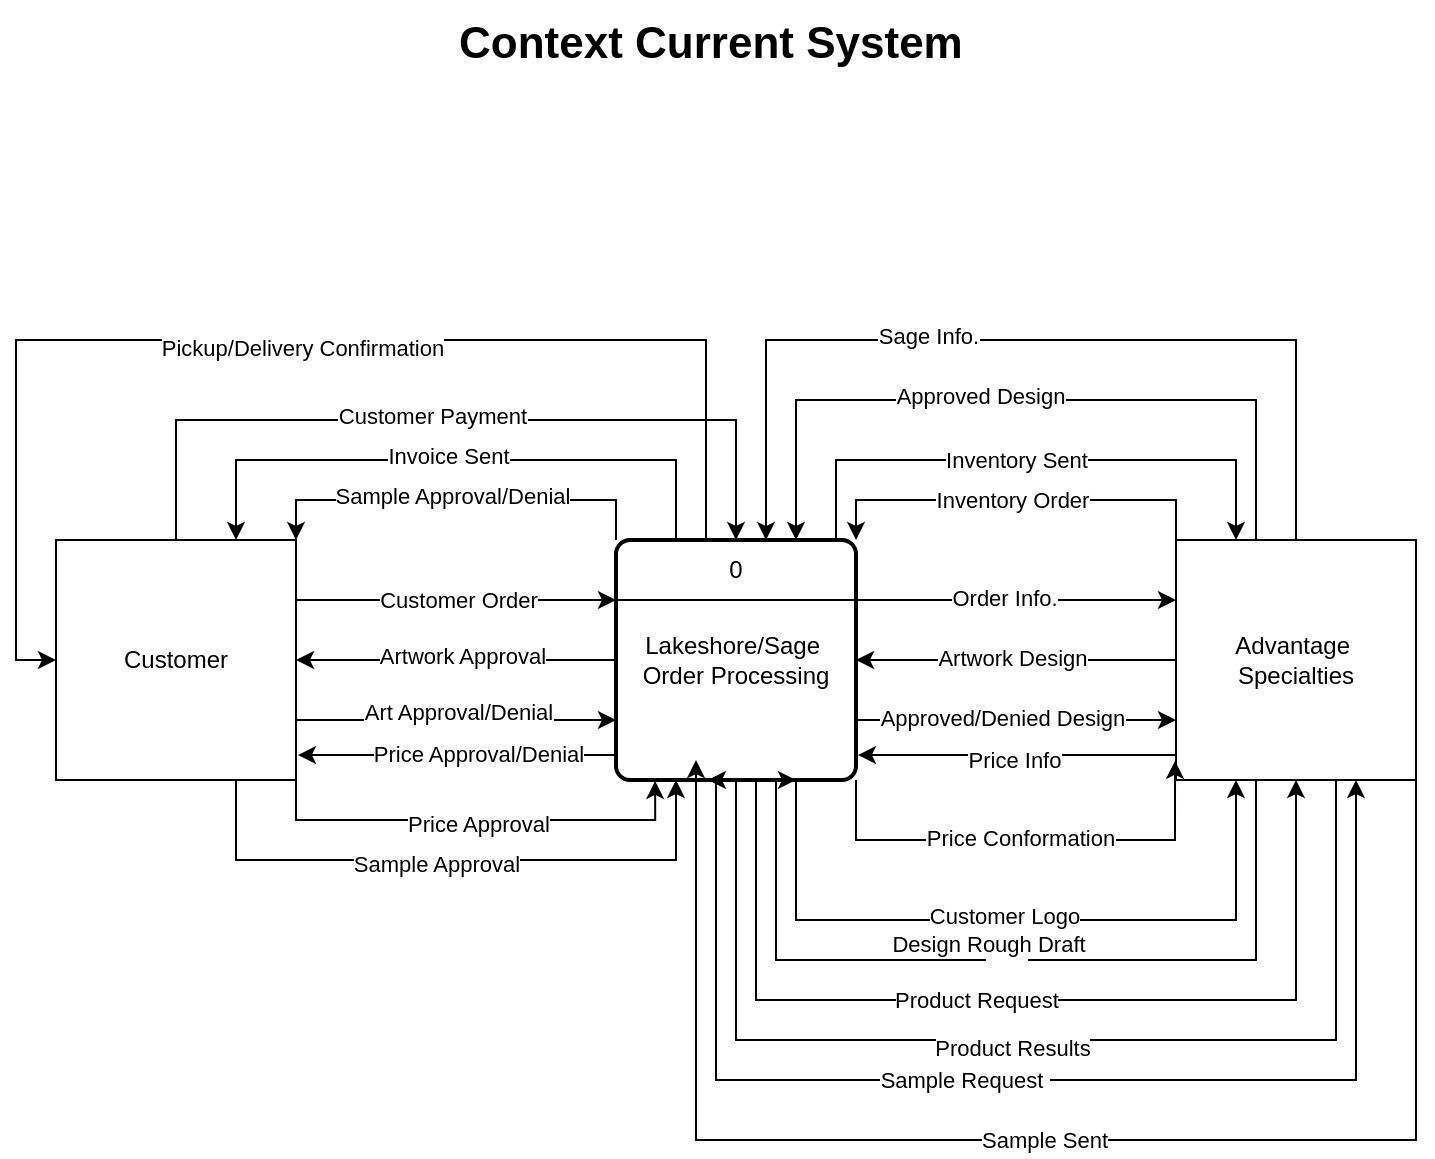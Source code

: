 <mxfile version="24.0.7" type="github">
  <diagram name="Page-1" id="ntdhMumOz50RIHo8f7c1">
    <mxGraphModel dx="2228" dy="1220" grid="1" gridSize="10" guides="1" tooltips="1" connect="1" arrows="1" fold="1" page="1" pageScale="1" pageWidth="1400" pageHeight="850" math="0" shadow="0">
      <root>
        <mxCell id="0" />
        <mxCell id="1" parent="0" />
        <mxCell id="DIaVqEg2Kyk234NQ28uX-6" style="edgeStyle=orthogonalEdgeStyle;rounded=0;orthogonalLoop=1;jettySize=auto;html=1;exitX=1;exitY=0.25;exitDx=0;exitDy=0;entryX=0;entryY=0.25;entryDx=0;entryDy=0;" parent="1" source="DIaVqEg2Kyk234NQ28uX-1" target="DIaVqEg2Kyk234NQ28uX-2" edge="1">
          <mxGeometry relative="1" as="geometry" />
        </mxCell>
        <mxCell id="DIaVqEg2Kyk234NQ28uX-7" value="Customer Order" style="edgeLabel;html=1;align=center;verticalAlign=middle;resizable=0;points=[];" parent="DIaVqEg2Kyk234NQ28uX-6" vertex="1" connectable="0">
          <mxGeometry x="0.013" relative="1" as="geometry">
            <mxPoint as="offset" />
          </mxGeometry>
        </mxCell>
        <mxCell id="DIaVqEg2Kyk234NQ28uX-10" style="edgeStyle=orthogonalEdgeStyle;rounded=0;orthogonalLoop=1;jettySize=auto;html=1;exitX=1;exitY=0.75;exitDx=0;exitDy=0;entryX=0;entryY=0.75;entryDx=0;entryDy=0;" parent="1" source="DIaVqEg2Kyk234NQ28uX-1" target="DIaVqEg2Kyk234NQ28uX-2" edge="1">
          <mxGeometry relative="1" as="geometry" />
        </mxCell>
        <mxCell id="DIaVqEg2Kyk234NQ28uX-12" value="Art Approval/Denial" style="edgeLabel;html=1;align=center;verticalAlign=middle;resizable=0;points=[];" parent="DIaVqEg2Kyk234NQ28uX-10" vertex="1" connectable="0">
          <mxGeometry x="0.013" y="4" relative="1" as="geometry">
            <mxPoint as="offset" />
          </mxGeometry>
        </mxCell>
        <mxCell id="DIaVqEg2Kyk234NQ28uX-67" style="edgeStyle=orthogonalEdgeStyle;rounded=0;orthogonalLoop=1;jettySize=auto;html=1;exitX=0.75;exitY=1;exitDx=0;exitDy=0;entryX=0.25;entryY=1;entryDx=0;entryDy=0;" parent="1" source="DIaVqEg2Kyk234NQ28uX-1" target="DIaVqEg2Kyk234NQ28uX-2" edge="1">
          <mxGeometry relative="1" as="geometry">
            <Array as="points">
              <mxPoint x="460" y="510" />
              <mxPoint x="680" y="510" />
            </Array>
          </mxGeometry>
        </mxCell>
        <mxCell id="DIaVqEg2Kyk234NQ28uX-68" value="Sample Approval" style="edgeLabel;html=1;align=center;verticalAlign=middle;resizable=0;points=[];" parent="DIaVqEg2Kyk234NQ28uX-67" vertex="1" connectable="0">
          <mxGeometry x="-0.067" y="-2" relative="1" as="geometry">
            <mxPoint as="offset" />
          </mxGeometry>
        </mxCell>
        <mxCell id="DIaVqEg2Kyk234NQ28uX-73" style="edgeStyle=orthogonalEdgeStyle;rounded=0;orthogonalLoop=1;jettySize=auto;html=1;exitX=0.5;exitY=0;exitDx=0;exitDy=0;entryX=0.5;entryY=0;entryDx=0;entryDy=0;" parent="1" source="DIaVqEg2Kyk234NQ28uX-1" target="DIaVqEg2Kyk234NQ28uX-39" edge="1">
          <mxGeometry relative="1" as="geometry">
            <Array as="points">
              <mxPoint x="430" y="290" />
              <mxPoint x="710" y="290" />
            </Array>
          </mxGeometry>
        </mxCell>
        <mxCell id="DIaVqEg2Kyk234NQ28uX-74" value="Customer Payment" style="edgeLabel;html=1;align=center;verticalAlign=middle;resizable=0;points=[];" parent="DIaVqEg2Kyk234NQ28uX-73" vertex="1" connectable="0">
          <mxGeometry x="-0.06" y="2" relative="1" as="geometry">
            <mxPoint as="offset" />
          </mxGeometry>
        </mxCell>
        <mxCell id="DIaVqEg2Kyk234NQ28uX-1" value="Customer" style="whiteSpace=wrap;html=1;aspect=fixed;" parent="1" vertex="1">
          <mxGeometry x="370" y="350" width="120" height="120" as="geometry" />
        </mxCell>
        <mxCell id="DIaVqEg2Kyk234NQ28uX-8" style="edgeStyle=orthogonalEdgeStyle;rounded=0;orthogonalLoop=1;jettySize=auto;html=1;exitX=0;exitY=0.5;exitDx=0;exitDy=0;entryX=1;entryY=0.5;entryDx=0;entryDy=0;" parent="1" source="DIaVqEg2Kyk234NQ28uX-2" target="DIaVqEg2Kyk234NQ28uX-1" edge="1">
          <mxGeometry relative="1" as="geometry" />
        </mxCell>
        <mxCell id="DIaVqEg2Kyk234NQ28uX-9" value="Artwork Approval" style="edgeLabel;html=1;align=center;verticalAlign=middle;resizable=0;points=[];" parent="DIaVqEg2Kyk234NQ28uX-8" vertex="1" connectable="0">
          <mxGeometry x="-0.03" y="-2" relative="1" as="geometry">
            <mxPoint as="offset" />
          </mxGeometry>
        </mxCell>
        <mxCell id="DIaVqEg2Kyk234NQ28uX-19" style="edgeStyle=orthogonalEdgeStyle;rounded=0;orthogonalLoop=1;jettySize=auto;html=1;exitX=1;exitY=0.25;exitDx=0;exitDy=0;entryX=0;entryY=0.25;entryDx=0;entryDy=0;" parent="1" source="DIaVqEg2Kyk234NQ28uX-2" target="DIaVqEg2Kyk234NQ28uX-3" edge="1">
          <mxGeometry relative="1" as="geometry" />
        </mxCell>
        <mxCell id="DIaVqEg2Kyk234NQ28uX-20" value="Order Info." style="edgeLabel;html=1;align=center;verticalAlign=middle;resizable=0;points=[];" parent="DIaVqEg2Kyk234NQ28uX-19" vertex="1" connectable="0">
          <mxGeometry x="-0.077" y="1" relative="1" as="geometry">
            <mxPoint as="offset" />
          </mxGeometry>
        </mxCell>
        <mxCell id="DIaVqEg2Kyk234NQ28uX-30" style="edgeStyle=orthogonalEdgeStyle;rounded=0;orthogonalLoop=1;jettySize=auto;html=1;exitX=1;exitY=0.75;exitDx=0;exitDy=0;entryX=0;entryY=0.75;entryDx=0;entryDy=0;" parent="1" source="DIaVqEg2Kyk234NQ28uX-2" target="DIaVqEg2Kyk234NQ28uX-3" edge="1">
          <mxGeometry relative="1" as="geometry" />
        </mxCell>
        <mxCell id="DIaVqEg2Kyk234NQ28uX-31" value="Approved/Denied Design" style="edgeLabel;html=1;align=center;verticalAlign=middle;resizable=0;points=[];" parent="DIaVqEg2Kyk234NQ28uX-30" vertex="1" connectable="0">
          <mxGeometry x="-0.095" y="1" relative="1" as="geometry">
            <mxPoint as="offset" />
          </mxGeometry>
        </mxCell>
        <mxCell id="DIaVqEg2Kyk234NQ28uX-41" style="edgeStyle=orthogonalEdgeStyle;rounded=0;orthogonalLoop=1;jettySize=auto;html=1;exitX=0.75;exitY=1;exitDx=0;exitDy=0;entryX=0.25;entryY=1;entryDx=0;entryDy=0;" parent="1" source="DIaVqEg2Kyk234NQ28uX-2" target="DIaVqEg2Kyk234NQ28uX-3" edge="1">
          <mxGeometry relative="1" as="geometry">
            <Array as="points">
              <mxPoint x="740" y="540" />
              <mxPoint x="960" y="540" />
            </Array>
          </mxGeometry>
        </mxCell>
        <mxCell id="DIaVqEg2Kyk234NQ28uX-42" value="Customer Logo" style="edgeLabel;html=1;align=center;verticalAlign=middle;resizable=0;points=[];" parent="DIaVqEg2Kyk234NQ28uX-41" vertex="1" connectable="0">
          <mxGeometry x="-0.033" y="2" relative="1" as="geometry">
            <mxPoint as="offset" />
          </mxGeometry>
        </mxCell>
        <mxCell id="DIaVqEg2Kyk234NQ28uX-46" style="edgeStyle=orthogonalEdgeStyle;rounded=0;orthogonalLoop=1;jettySize=auto;html=1;exitX=0.5;exitY=1;exitDx=0;exitDy=0;entryX=0.5;entryY=1;entryDx=0;entryDy=0;" parent="1" source="DIaVqEg2Kyk234NQ28uX-2" target="DIaVqEg2Kyk234NQ28uX-3" edge="1">
          <mxGeometry relative="1" as="geometry">
            <Array as="points">
              <mxPoint x="720" y="470" />
              <mxPoint x="720" y="580" />
              <mxPoint x="990" y="580" />
            </Array>
          </mxGeometry>
        </mxCell>
        <mxCell id="DIaVqEg2Kyk234NQ28uX-47" value="Product Request" style="edgeLabel;html=1;align=center;verticalAlign=middle;resizable=0;points=[];" parent="DIaVqEg2Kyk234NQ28uX-46" vertex="1" connectable="0">
          <mxGeometry x="-0.08" relative="1" as="geometry">
            <mxPoint as="offset" />
          </mxGeometry>
        </mxCell>
        <mxCell id="DIaVqEg2Kyk234NQ28uX-51" style="edgeStyle=orthogonalEdgeStyle;rounded=0;orthogonalLoop=1;jettySize=auto;html=1;exitX=0.25;exitY=1;exitDx=0;exitDy=0;entryX=0.75;entryY=1;entryDx=0;entryDy=0;" parent="1" source="DIaVqEg2Kyk234NQ28uX-2" target="DIaVqEg2Kyk234NQ28uX-3" edge="1">
          <mxGeometry relative="1" as="geometry">
            <Array as="points">
              <mxPoint x="700" y="470" />
              <mxPoint x="700" y="620" />
              <mxPoint x="1020" y="620" />
            </Array>
          </mxGeometry>
        </mxCell>
        <mxCell id="DIaVqEg2Kyk234NQ28uX-52" value="Sample Request&amp;nbsp;" style="edgeLabel;html=1;align=center;verticalAlign=middle;resizable=0;points=[];" parent="DIaVqEg2Kyk234NQ28uX-51" vertex="1" connectable="0">
          <mxGeometry x="-0.081" relative="1" as="geometry">
            <mxPoint as="offset" />
          </mxGeometry>
        </mxCell>
        <mxCell id="DIaVqEg2Kyk234NQ28uX-65" style="edgeStyle=orthogonalEdgeStyle;rounded=0;orthogonalLoop=1;jettySize=auto;html=1;exitX=0;exitY=0;exitDx=0;exitDy=0;entryX=1;entryY=0;entryDx=0;entryDy=0;" parent="1" source="DIaVqEg2Kyk234NQ28uX-2" target="DIaVqEg2Kyk234NQ28uX-1" edge="1">
          <mxGeometry relative="1" as="geometry" />
        </mxCell>
        <mxCell id="DIaVqEg2Kyk234NQ28uX-66" value="Sample Approval/Denial" style="edgeLabel;html=1;align=center;verticalAlign=middle;resizable=0;points=[];" parent="DIaVqEg2Kyk234NQ28uX-65" vertex="1" connectable="0">
          <mxGeometry x="0.02" y="-2" relative="1" as="geometry">
            <mxPoint as="offset" />
          </mxGeometry>
        </mxCell>
        <mxCell id="DIaVqEg2Kyk234NQ28uX-2" value="Lakeshore/Sage&amp;nbsp;&lt;div&gt;Order Processing&lt;/div&gt;" style="rounded=1;whiteSpace=wrap;html=1;absoluteArcSize=1;arcSize=14;strokeWidth=2;" parent="1" vertex="1">
          <mxGeometry x="650" y="350" width="120" height="120" as="geometry" />
        </mxCell>
        <mxCell id="DIaVqEg2Kyk234NQ28uX-25" style="edgeStyle=orthogonalEdgeStyle;rounded=0;orthogonalLoop=1;jettySize=auto;html=1;exitX=0;exitY=0.5;exitDx=0;exitDy=0;" parent="1" source="DIaVqEg2Kyk234NQ28uX-3" target="DIaVqEg2Kyk234NQ28uX-2" edge="1">
          <mxGeometry relative="1" as="geometry" />
        </mxCell>
        <mxCell id="DIaVqEg2Kyk234NQ28uX-26" value="Artwork Design" style="edgeLabel;html=1;align=center;verticalAlign=middle;resizable=0;points=[];" parent="DIaVqEg2Kyk234NQ28uX-25" vertex="1" connectable="0">
          <mxGeometry x="0.023" y="-1" relative="1" as="geometry">
            <mxPoint as="offset" />
          </mxGeometry>
        </mxCell>
        <mxCell id="DIaVqEg2Kyk234NQ28uX-43" style="edgeStyle=orthogonalEdgeStyle;rounded=0;orthogonalLoop=1;jettySize=auto;html=1;exitX=0.5;exitY=1;exitDx=0;exitDy=0;" parent="1" source="DIaVqEg2Kyk234NQ28uX-3" edge="1">
          <mxGeometry relative="1" as="geometry">
            <mxPoint x="740" y="470" as="targetPoint" />
            <Array as="points">
              <mxPoint x="970" y="470" />
              <mxPoint x="970" y="560" />
              <mxPoint x="730" y="560" />
              <mxPoint x="730" y="470" />
            </Array>
          </mxGeometry>
        </mxCell>
        <mxCell id="DIaVqEg2Kyk234NQ28uX-44" value="Text" style="edgeLabel;html=1;align=center;verticalAlign=middle;resizable=0;points=[];" parent="DIaVqEg2Kyk234NQ28uX-43" vertex="1" connectable="0">
          <mxGeometry x="0.045" y="-6" relative="1" as="geometry">
            <mxPoint as="offset" />
          </mxGeometry>
        </mxCell>
        <mxCell id="DIaVqEg2Kyk234NQ28uX-45" value="Design Rough Draft" style="edgeLabel;html=1;align=center;verticalAlign=middle;resizable=0;points=[];" parent="DIaVqEg2Kyk234NQ28uX-43" vertex="1" connectable="0">
          <mxGeometry x="0.084" y="-8" relative="1" as="geometry">
            <mxPoint as="offset" />
          </mxGeometry>
        </mxCell>
        <mxCell id="DIaVqEg2Kyk234NQ28uX-53" style="edgeStyle=orthogonalEdgeStyle;rounded=0;orthogonalLoop=1;jettySize=auto;html=1;exitX=1;exitY=1;exitDx=0;exitDy=0;" parent="1" source="DIaVqEg2Kyk234NQ28uX-3" edge="1">
          <mxGeometry relative="1" as="geometry">
            <mxPoint x="690" y="460" as="targetPoint" />
            <Array as="points">
              <mxPoint x="1050" y="650" />
              <mxPoint x="690" y="650" />
              <mxPoint x="690" y="470" />
            </Array>
          </mxGeometry>
        </mxCell>
        <mxCell id="DIaVqEg2Kyk234NQ28uX-54" value="Sample Sent" style="edgeLabel;html=1;align=center;verticalAlign=middle;resizable=0;points=[];" parent="DIaVqEg2Kyk234NQ28uX-53" vertex="1" connectable="0">
          <mxGeometry x="0.003" relative="1" as="geometry">
            <mxPoint as="offset" />
          </mxGeometry>
        </mxCell>
        <mxCell id="DIaVqEg2Kyk234NQ28uX-55" style="edgeStyle=orthogonalEdgeStyle;rounded=0;orthogonalLoop=1;jettySize=auto;html=1;exitX=0;exitY=0;exitDx=0;exitDy=0;entryX=1;entryY=0;entryDx=0;entryDy=0;" parent="1" source="DIaVqEg2Kyk234NQ28uX-3" target="DIaVqEg2Kyk234NQ28uX-2" edge="1">
          <mxGeometry relative="1" as="geometry" />
        </mxCell>
        <mxCell id="DIaVqEg2Kyk234NQ28uX-56" value="Inventory Order" style="edgeLabel;html=1;align=center;verticalAlign=middle;resizable=0;points=[];" parent="DIaVqEg2Kyk234NQ28uX-55" vertex="1" connectable="0">
          <mxGeometry x="0.02" relative="1" as="geometry">
            <mxPoint as="offset" />
          </mxGeometry>
        </mxCell>
        <mxCell id="DIaVqEg2Kyk234NQ28uX-59" style="edgeStyle=orthogonalEdgeStyle;rounded=0;orthogonalLoop=1;jettySize=auto;html=1;exitX=0.5;exitY=0;exitDx=0;exitDy=0;entryX=1;entryY=0;entryDx=0;entryDy=0;" parent="1" source="DIaVqEg2Kyk234NQ28uX-3" target="DIaVqEg2Kyk234NQ28uX-39" edge="1">
          <mxGeometry relative="1" as="geometry">
            <Array as="points">
              <mxPoint x="970" y="350" />
              <mxPoint x="970" y="280" />
              <mxPoint x="740" y="280" />
            </Array>
          </mxGeometry>
        </mxCell>
        <mxCell id="DIaVqEg2Kyk234NQ28uX-60" value="Approved Design" style="edgeLabel;html=1;align=center;verticalAlign=middle;resizable=0;points=[];" parent="DIaVqEg2Kyk234NQ28uX-59" vertex="1" connectable="0">
          <mxGeometry x="0.169" y="-2" relative="1" as="geometry">
            <mxPoint as="offset" />
          </mxGeometry>
        </mxCell>
        <mxCell id="DIaVqEg2Kyk234NQ28uX-61" style="edgeStyle=orthogonalEdgeStyle;rounded=0;orthogonalLoop=1;jettySize=auto;html=1;exitX=0.5;exitY=0;exitDx=0;exitDy=0;entryX=0.75;entryY=0;entryDx=0;entryDy=0;" parent="1" source="DIaVqEg2Kyk234NQ28uX-3" target="DIaVqEg2Kyk234NQ28uX-39" edge="1">
          <mxGeometry relative="1" as="geometry">
            <Array as="points">
              <mxPoint x="990" y="250" />
              <mxPoint x="725" y="250" />
            </Array>
          </mxGeometry>
        </mxCell>
        <mxCell id="DIaVqEg2Kyk234NQ28uX-62" value="Sage Info." style="edgeLabel;html=1;align=center;verticalAlign=middle;resizable=0;points=[];" parent="DIaVqEg2Kyk234NQ28uX-61" vertex="1" connectable="0">
          <mxGeometry x="0.222" y="-2" relative="1" as="geometry">
            <mxPoint as="offset" />
          </mxGeometry>
        </mxCell>
        <mxCell id="DIaVqEg2Kyk234NQ28uX-3" value="Advantage&amp;nbsp;&lt;div&gt;Specialties&lt;/div&gt;" style="whiteSpace=wrap;html=1;aspect=fixed;" parent="1" vertex="1">
          <mxGeometry x="930" y="350" width="120" height="120" as="geometry" />
        </mxCell>
        <mxCell id="DIaVqEg2Kyk234NQ28uX-4" value="&lt;font style=&quot;font-size: 22px;&quot;&gt;&lt;b&gt;Context Current System&amp;nbsp;&lt;/b&gt;&lt;/font&gt;&lt;div style=&quot;font-size: 22px;&quot;&gt;&lt;br&gt;&lt;/div&gt;" style="text;html=1;align=center;verticalAlign=middle;resizable=0;points=[];autosize=1;strokeColor=none;fillColor=none;" parent="1" vertex="1">
          <mxGeometry x="560" y="80" width="280" height="70" as="geometry" />
        </mxCell>
        <mxCell id="DIaVqEg2Kyk234NQ28uX-15" style="edgeStyle=orthogonalEdgeStyle;rounded=0;orthogonalLoop=1;jettySize=auto;html=1;exitX=0;exitY=0.75;exitDx=0;exitDy=0;entryX=1.008;entryY=0.896;entryDx=0;entryDy=0;entryPerimeter=0;" parent="1" source="DIaVqEg2Kyk234NQ28uX-2" target="DIaVqEg2Kyk234NQ28uX-1" edge="1">
          <mxGeometry relative="1" as="geometry">
            <Array as="points">
              <mxPoint x="650" y="458" />
            </Array>
          </mxGeometry>
        </mxCell>
        <mxCell id="DIaVqEg2Kyk234NQ28uX-16" value="Price Approval/Denial" style="edgeLabel;html=1;align=center;verticalAlign=middle;resizable=0;points=[];" parent="DIaVqEg2Kyk234NQ28uX-15" vertex="1" connectable="0">
          <mxGeometry x="0.239" y="-1" relative="1" as="geometry">
            <mxPoint x="23" as="offset" />
          </mxGeometry>
        </mxCell>
        <mxCell id="DIaVqEg2Kyk234NQ28uX-17" style="edgeStyle=orthogonalEdgeStyle;rounded=0;orthogonalLoop=1;jettySize=auto;html=1;exitX=1;exitY=1;exitDx=0;exitDy=0;entryX=0.163;entryY=1.004;entryDx=0;entryDy=0;entryPerimeter=0;" parent="1" source="DIaVqEg2Kyk234NQ28uX-1" target="DIaVqEg2Kyk234NQ28uX-2" edge="1">
          <mxGeometry relative="1" as="geometry" />
        </mxCell>
        <mxCell id="DIaVqEg2Kyk234NQ28uX-18" value="Price Approval" style="edgeLabel;html=1;align=center;verticalAlign=middle;resizable=0;points=[];" parent="DIaVqEg2Kyk234NQ28uX-17" vertex="1" connectable="0">
          <mxGeometry x="0.013" y="-2" relative="1" as="geometry">
            <mxPoint as="offset" />
          </mxGeometry>
        </mxCell>
        <mxCell id="DIaVqEg2Kyk234NQ28uX-32" style="edgeStyle=orthogonalEdgeStyle;rounded=0;orthogonalLoop=1;jettySize=auto;html=1;exitX=1;exitY=1;exitDx=0;exitDy=0;entryX=-0.004;entryY=0.92;entryDx=0;entryDy=0;entryPerimeter=0;" parent="1" source="DIaVqEg2Kyk234NQ28uX-2" target="DIaVqEg2Kyk234NQ28uX-3" edge="1">
          <mxGeometry relative="1" as="geometry">
            <Array as="points">
              <mxPoint x="770" y="500" />
              <mxPoint x="929" y="500" />
            </Array>
          </mxGeometry>
        </mxCell>
        <mxCell id="DIaVqEg2Kyk234NQ28uX-33" value="Price Conformation" style="edgeLabel;html=1;align=center;verticalAlign=middle;resizable=0;points=[];" parent="DIaVqEg2Kyk234NQ28uX-32" vertex="1" connectable="0">
          <mxGeometry x="-0.03" y="1" relative="1" as="geometry">
            <mxPoint x="1" as="offset" />
          </mxGeometry>
        </mxCell>
        <mxCell id="DIaVqEg2Kyk234NQ28uX-37" style="edgeStyle=orthogonalEdgeStyle;rounded=0;orthogonalLoop=1;jettySize=auto;html=1;exitX=0;exitY=0.75;exitDx=0;exitDy=0;entryX=1.008;entryY=0.896;entryDx=0;entryDy=0;entryPerimeter=0;" parent="1" source="DIaVqEg2Kyk234NQ28uX-3" target="DIaVqEg2Kyk234NQ28uX-2" edge="1">
          <mxGeometry relative="1" as="geometry">
            <Array as="points">
              <mxPoint x="930" y="458" />
            </Array>
          </mxGeometry>
        </mxCell>
        <mxCell id="DIaVqEg2Kyk234NQ28uX-38" value="Price Info" style="edgeLabel;html=1;align=center;verticalAlign=middle;resizable=0;points=[];" parent="DIaVqEg2Kyk234NQ28uX-37" vertex="1" connectable="0">
          <mxGeometry x="0.125" y="2" relative="1" as="geometry">
            <mxPoint x="1" as="offset" />
          </mxGeometry>
        </mxCell>
        <mxCell id="DIaVqEg2Kyk234NQ28uX-57" value="Inventory Sent" style="edgeStyle=orthogonalEdgeStyle;rounded=0;orthogonalLoop=1;jettySize=auto;html=1;exitX=1;exitY=0;exitDx=0;exitDy=0;entryX=0.25;entryY=0;entryDx=0;entryDy=0;" parent="1" source="DIaVqEg2Kyk234NQ28uX-39" target="DIaVqEg2Kyk234NQ28uX-3" edge="1">
          <mxGeometry relative="1" as="geometry">
            <Array as="points">
              <mxPoint x="760" y="350" />
              <mxPoint x="760" y="310" />
              <mxPoint x="960" y="310" />
            </Array>
          </mxGeometry>
        </mxCell>
        <mxCell id="DIaVqEg2Kyk234NQ28uX-69" style="edgeStyle=orthogonalEdgeStyle;rounded=0;orthogonalLoop=1;jettySize=auto;html=1;exitX=0;exitY=0;exitDx=0;exitDy=0;entryX=0.75;entryY=0;entryDx=0;entryDy=0;" parent="1" source="DIaVqEg2Kyk234NQ28uX-39" target="DIaVqEg2Kyk234NQ28uX-1" edge="1">
          <mxGeometry relative="1" as="geometry">
            <Array as="points">
              <mxPoint x="680" y="310" />
              <mxPoint x="460" y="310" />
            </Array>
          </mxGeometry>
        </mxCell>
        <mxCell id="DIaVqEg2Kyk234NQ28uX-71" value="Invoice Sent" style="edgeLabel;html=1;align=center;verticalAlign=middle;resizable=0;points=[];" parent="DIaVqEg2Kyk234NQ28uX-69" vertex="1" connectable="0">
          <mxGeometry x="0.027" y="-2" relative="1" as="geometry">
            <mxPoint as="offset" />
          </mxGeometry>
        </mxCell>
        <mxCell id="DIaVqEg2Kyk234NQ28uX-75" style="edgeStyle=orthogonalEdgeStyle;rounded=0;orthogonalLoop=1;jettySize=auto;html=1;exitX=0.25;exitY=0;exitDx=0;exitDy=0;entryX=0;entryY=0.5;entryDx=0;entryDy=0;" parent="1" source="DIaVqEg2Kyk234NQ28uX-39" target="DIaVqEg2Kyk234NQ28uX-1" edge="1">
          <mxGeometry relative="1" as="geometry">
            <Array as="points">
              <mxPoint x="695" y="250" />
              <mxPoint x="350" y="250" />
              <mxPoint x="350" y="410" />
            </Array>
          </mxGeometry>
        </mxCell>
        <mxCell id="DIaVqEg2Kyk234NQ28uX-76" value="Pickup/Delivery Confirmation" style="edgeLabel;html=1;align=center;verticalAlign=middle;resizable=0;points=[];" parent="DIaVqEg2Kyk234NQ28uX-75" vertex="1" connectable="0">
          <mxGeometry x="-0.03" y="4" relative="1" as="geometry">
            <mxPoint x="1" as="offset" />
          </mxGeometry>
        </mxCell>
        <mxCell id="DIaVqEg2Kyk234NQ28uX-39" value="0" style="text;html=1;align=center;verticalAlign=middle;whiteSpace=wrap;rounded=0;" parent="1" vertex="1">
          <mxGeometry x="680" y="350" width="60" height="30" as="geometry" />
        </mxCell>
        <mxCell id="DIaVqEg2Kyk234NQ28uX-40" value="" style="endArrow=none;html=1;rounded=0;exitX=1;exitY=0.25;exitDx=0;exitDy=0;entryX=0;entryY=0.25;entryDx=0;entryDy=0;" parent="1" source="DIaVqEg2Kyk234NQ28uX-2" target="DIaVqEg2Kyk234NQ28uX-2" edge="1">
          <mxGeometry width="50" height="50" relative="1" as="geometry">
            <mxPoint x="680" y="450" as="sourcePoint" />
            <mxPoint x="650" y="380" as="targetPoint" />
            <Array as="points">
              <mxPoint x="710" y="380" />
            </Array>
          </mxGeometry>
        </mxCell>
        <mxCell id="DIaVqEg2Kyk234NQ28uX-48" style="edgeStyle=orthogonalEdgeStyle;rounded=0;orthogonalLoop=1;jettySize=auto;html=1;exitX=0.75;exitY=1;exitDx=0;exitDy=0;entryX=0.383;entryY=1;entryDx=0;entryDy=0;entryPerimeter=0;" parent="1" source="DIaVqEg2Kyk234NQ28uX-3" target="DIaVqEg2Kyk234NQ28uX-2" edge="1">
          <mxGeometry relative="1" as="geometry">
            <Array as="points">
              <mxPoint x="1010" y="470" />
              <mxPoint x="1010" y="600" />
              <mxPoint x="710" y="600" />
              <mxPoint x="710" y="470" />
            </Array>
          </mxGeometry>
        </mxCell>
        <mxCell id="DIaVqEg2Kyk234NQ28uX-49" value="Product Results" style="edgeLabel;html=1;align=center;verticalAlign=middle;resizable=0;points=[];" parent="DIaVqEg2Kyk234NQ28uX-48" vertex="1" connectable="0">
          <mxGeometry x="0.034" y="4" relative="1" as="geometry">
            <mxPoint as="offset" />
          </mxGeometry>
        </mxCell>
      </root>
    </mxGraphModel>
  </diagram>
</mxfile>
